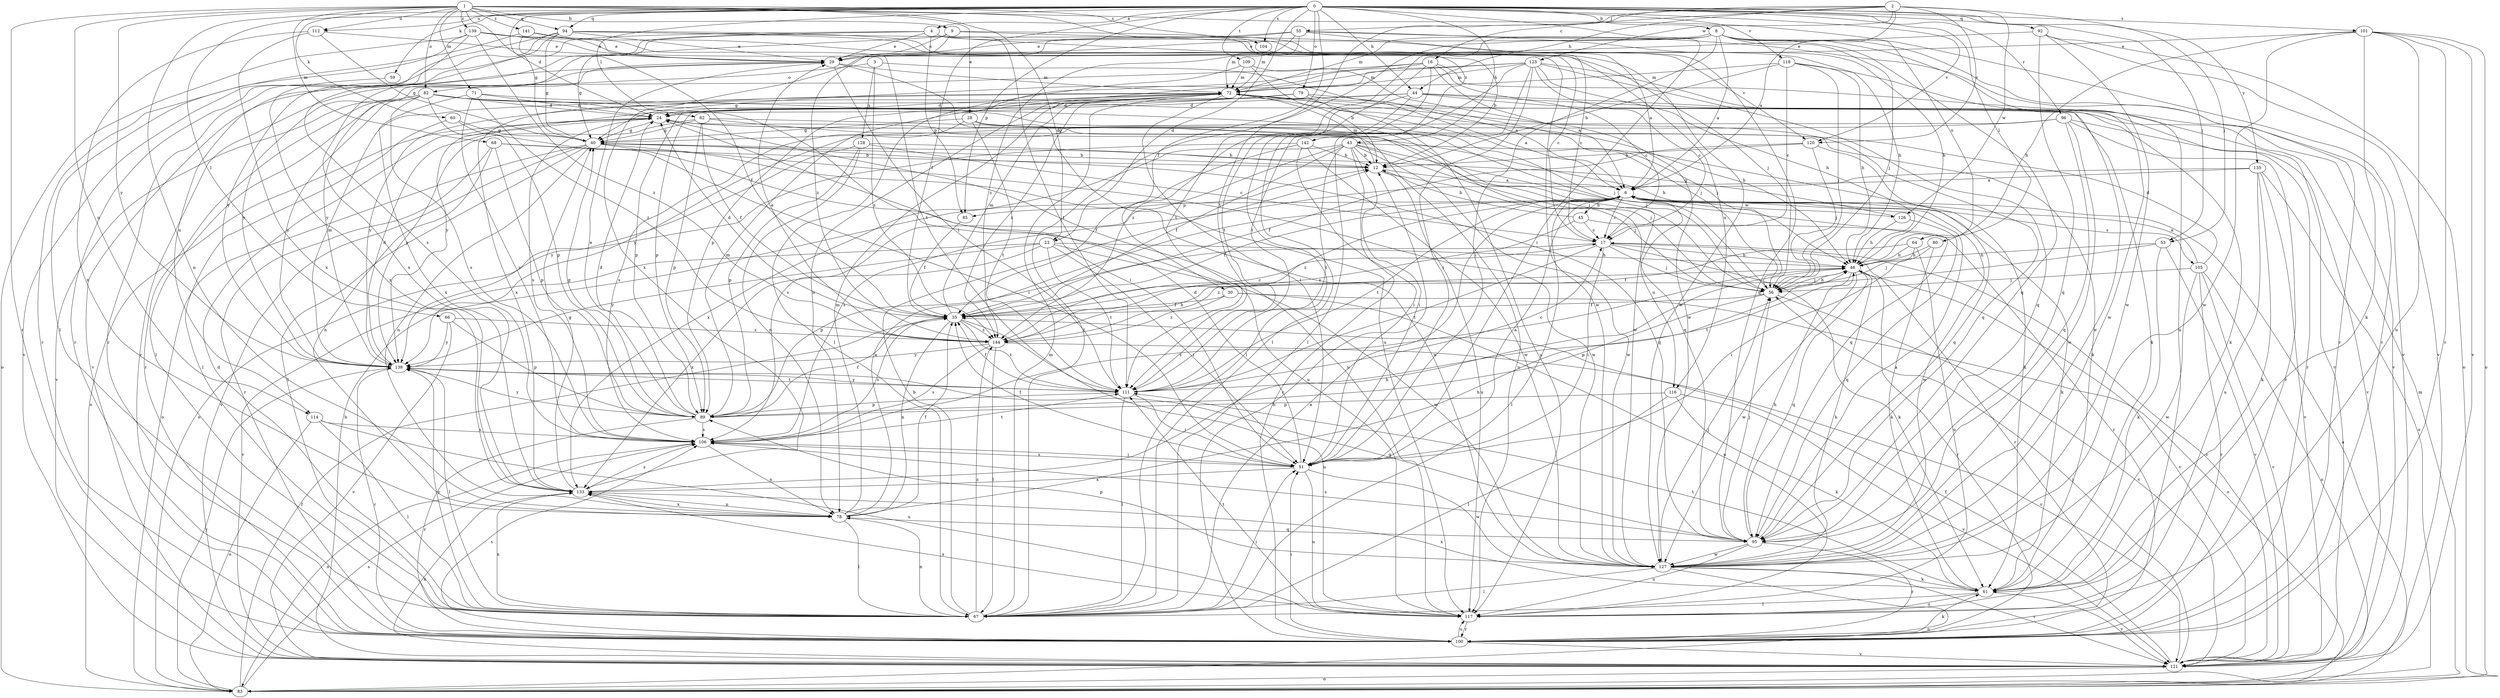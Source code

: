 strict digraph  {
0;
1;
2;
3;
4;
6;
8;
9;
12;
16;
17;
23;
24;
28;
29;
30;
35;
40;
43;
44;
45;
46;
51;
53;
55;
56;
59;
60;
61;
62;
64;
66;
67;
68;
71;
72;
78;
79;
80;
82;
83;
85;
89;
92;
94;
95;
96;
100;
101;
104;
105;
106;
109;
111;
112;
114;
116;
117;
118;
120;
121;
123;
126;
127;
128;
133;
135;
138;
139;
141;
142;
144;
0 -> 4  [label=a];
0 -> 8  [label=b];
0 -> 23  [label=d];
0 -> 30  [label=f];
0 -> 35  [label=f];
0 -> 40  [label=g];
0 -> 43  [label=h];
0 -> 44  [label=h];
0 -> 51  [label=i];
0 -> 53  [label=j];
0 -> 59  [label=k];
0 -> 62  [label=l];
0 -> 64  [label=l];
0 -> 66  [label=l];
0 -> 78  [label=n];
0 -> 79  [label=o];
0 -> 85  [label=p];
0 -> 92  [label=q];
0 -> 94  [label=q];
0 -> 96  [label=r];
0 -> 101  [label=s];
0 -> 104  [label=s];
0 -> 109  [label=t];
0 -> 112  [label=u];
0 -> 118  [label=v];
0 -> 120  [label=v];
0 -> 135  [label=y];
1 -> 9  [label=b];
1 -> 23  [label=d];
1 -> 24  [label=d];
1 -> 28  [label=e];
1 -> 60  [label=k];
1 -> 68  [label=m];
1 -> 71  [label=m];
1 -> 80  [label=o];
1 -> 82  [label=o];
1 -> 94  [label=q];
1 -> 100  [label=r];
1 -> 104  [label=s];
1 -> 112  [label=u];
1 -> 114  [label=u];
1 -> 138  [label=y];
1 -> 139  [label=z];
1 -> 141  [label=z];
1 -> 142  [label=z];
2 -> 6  [label=a];
2 -> 16  [label=c];
2 -> 44  [label=h];
2 -> 53  [label=j];
2 -> 55  [label=j];
2 -> 111  [label=t];
2 -> 120  [label=v];
2 -> 123  [label=w];
2 -> 126  [label=w];
3 -> 6  [label=a];
3 -> 82  [label=o];
3 -> 128  [label=x];
3 -> 144  [label=z];
4 -> 29  [label=e];
4 -> 85  [label=p];
4 -> 100  [label=r];
4 -> 111  [label=t];
4 -> 114  [label=u];
4 -> 116  [label=u];
4 -> 120  [label=v];
4 -> 133  [label=x];
6 -> 17  [label=c];
6 -> 35  [label=f];
6 -> 45  [label=h];
6 -> 61  [label=k];
6 -> 67  [label=l];
6 -> 85  [label=p];
6 -> 105  [label=s];
6 -> 111  [label=t];
6 -> 116  [label=u];
6 -> 126  [label=w];
6 -> 127  [label=w];
6 -> 144  [label=z];
8 -> 6  [label=a];
8 -> 29  [label=e];
8 -> 51  [label=i];
8 -> 56  [label=j];
8 -> 67  [label=l];
8 -> 72  [label=m];
8 -> 95  [label=q];
8 -> 100  [label=r];
8 -> 111  [label=t];
8 -> 117  [label=u];
8 -> 121  [label=v];
9 -> 17  [label=c];
9 -> 29  [label=e];
9 -> 40  [label=g];
9 -> 95  [label=q];
9 -> 144  [label=z];
12 -> 6  [label=a];
12 -> 56  [label=j];
12 -> 72  [label=m];
12 -> 117  [label=u];
16 -> 6  [label=a];
16 -> 17  [label=c];
16 -> 40  [label=g];
16 -> 67  [label=l];
16 -> 72  [label=m];
16 -> 111  [label=t];
16 -> 121  [label=v];
16 -> 138  [label=y];
17 -> 46  [label=h];
17 -> 51  [label=i];
17 -> 56  [label=j];
17 -> 61  [label=k];
17 -> 89  [label=p];
17 -> 100  [label=r];
17 -> 111  [label=t];
23 -> 46  [label=h];
23 -> 51  [label=i];
23 -> 111  [label=t];
23 -> 121  [label=v];
23 -> 127  [label=w];
23 -> 133  [label=x];
23 -> 138  [label=y];
24 -> 40  [label=g];
24 -> 46  [label=h];
24 -> 61  [label=k];
24 -> 83  [label=o];
24 -> 106  [label=s];
24 -> 117  [label=u];
28 -> 40  [label=g];
28 -> 56  [label=j];
28 -> 95  [label=q];
28 -> 106  [label=s];
28 -> 111  [label=t];
29 -> 72  [label=m];
29 -> 100  [label=r];
29 -> 111  [label=t];
29 -> 117  [label=u];
29 -> 121  [label=v];
29 -> 138  [label=y];
30 -> 35  [label=f];
30 -> 83  [label=o];
30 -> 117  [label=u];
30 -> 144  [label=z];
35 -> 17  [label=c];
35 -> 24  [label=d];
35 -> 72  [label=m];
35 -> 78  [label=n];
35 -> 106  [label=s];
35 -> 111  [label=t];
35 -> 117  [label=u];
35 -> 144  [label=z];
40 -> 12  [label=b];
40 -> 67  [label=l];
40 -> 78  [label=n];
40 -> 83  [label=o];
40 -> 95  [label=q];
40 -> 117  [label=u];
40 -> 121  [label=v];
40 -> 127  [label=w];
43 -> 12  [label=b];
43 -> 35  [label=f];
43 -> 51  [label=i];
43 -> 56  [label=j];
43 -> 61  [label=k];
43 -> 95  [label=q];
43 -> 100  [label=r];
43 -> 106  [label=s];
43 -> 111  [label=t];
43 -> 127  [label=w];
43 -> 133  [label=x];
44 -> 24  [label=d];
44 -> 61  [label=k];
44 -> 67  [label=l];
44 -> 100  [label=r];
44 -> 127  [label=w];
44 -> 138  [label=y];
44 -> 144  [label=z];
45 -> 12  [label=b];
45 -> 17  [label=c];
45 -> 100  [label=r];
45 -> 144  [label=z];
46 -> 56  [label=j];
46 -> 95  [label=q];
46 -> 100  [label=r];
46 -> 106  [label=s];
46 -> 111  [label=t];
46 -> 121  [label=v];
46 -> 127  [label=w];
51 -> 6  [label=a];
51 -> 24  [label=d];
51 -> 35  [label=f];
51 -> 106  [label=s];
51 -> 117  [label=u];
51 -> 127  [label=w];
51 -> 133  [label=x];
53 -> 46  [label=h];
53 -> 61  [label=k];
53 -> 121  [label=v];
53 -> 144  [label=z];
55 -> 6  [label=a];
55 -> 29  [label=e];
55 -> 46  [label=h];
55 -> 72  [label=m];
55 -> 100  [label=r];
55 -> 133  [label=x];
55 -> 144  [label=z];
56 -> 35  [label=f];
56 -> 46  [label=h];
56 -> 89  [label=p];
56 -> 121  [label=v];
59 -> 133  [label=x];
60 -> 40  [label=g];
60 -> 51  [label=i];
60 -> 67  [label=l];
61 -> 67  [label=l];
61 -> 111  [label=t];
61 -> 117  [label=u];
61 -> 121  [label=v];
61 -> 133  [label=x];
62 -> 35  [label=f];
62 -> 40  [label=g];
62 -> 56  [label=j];
62 -> 89  [label=p];
62 -> 117  [label=u];
62 -> 138  [label=y];
64 -> 35  [label=f];
64 -> 46  [label=h];
64 -> 56  [label=j];
64 -> 117  [label=u];
66 -> 89  [label=p];
66 -> 121  [label=v];
66 -> 138  [label=y];
66 -> 144  [label=z];
67 -> 6  [label=a];
67 -> 12  [label=b];
67 -> 24  [label=d];
67 -> 51  [label=i];
67 -> 72  [label=m];
67 -> 78  [label=n];
67 -> 133  [label=x];
67 -> 138  [label=y];
67 -> 144  [label=z];
68 -> 12  [label=b];
68 -> 78  [label=n];
68 -> 89  [label=p];
68 -> 100  [label=r];
68 -> 127  [label=w];
71 -> 24  [label=d];
71 -> 56  [label=j];
71 -> 106  [label=s];
71 -> 133  [label=x];
71 -> 144  [label=z];
72 -> 24  [label=d];
72 -> 46  [label=h];
72 -> 51  [label=i];
72 -> 56  [label=j];
72 -> 89  [label=p];
72 -> 95  [label=q];
72 -> 133  [label=x];
72 -> 144  [label=z];
78 -> 6  [label=a];
78 -> 35  [label=f];
78 -> 46  [label=h];
78 -> 67  [label=l];
78 -> 72  [label=m];
78 -> 95  [label=q];
78 -> 133  [label=x];
79 -> 6  [label=a];
79 -> 24  [label=d];
79 -> 56  [label=j];
79 -> 89  [label=p];
79 -> 117  [label=u];
79 -> 138  [label=y];
80 -> 46  [label=h];
80 -> 51  [label=i];
80 -> 61  [label=k];
82 -> 24  [label=d];
82 -> 51  [label=i];
82 -> 61  [label=k];
82 -> 67  [label=l];
82 -> 89  [label=p];
82 -> 100  [label=r];
82 -> 106  [label=s];
82 -> 121  [label=v];
82 -> 127  [label=w];
82 -> 138  [label=y];
83 -> 6  [label=a];
83 -> 35  [label=f];
83 -> 72  [label=m];
83 -> 106  [label=s];
83 -> 138  [label=y];
85 -> 35  [label=f];
89 -> 24  [label=d];
89 -> 29  [label=e];
89 -> 35  [label=f];
89 -> 40  [label=g];
89 -> 72  [label=m];
89 -> 100  [label=r];
89 -> 106  [label=s];
89 -> 138  [label=y];
92 -> 29  [label=e];
92 -> 83  [label=o];
92 -> 95  [label=q];
92 -> 121  [label=v];
92 -> 127  [label=w];
94 -> 12  [label=b];
94 -> 29  [label=e];
94 -> 40  [label=g];
94 -> 46  [label=h];
94 -> 56  [label=j];
94 -> 100  [label=r];
94 -> 106  [label=s];
94 -> 121  [label=v];
95 -> 6  [label=a];
95 -> 46  [label=h];
95 -> 56  [label=j];
95 -> 100  [label=r];
95 -> 106  [label=s];
95 -> 117  [label=u];
95 -> 127  [label=w];
96 -> 40  [label=g];
96 -> 95  [label=q];
96 -> 100  [label=r];
96 -> 121  [label=v];
96 -> 127  [label=w];
96 -> 138  [label=y];
100 -> 12  [label=b];
100 -> 51  [label=i];
100 -> 61  [label=k];
100 -> 106  [label=s];
100 -> 117  [label=u];
100 -> 121  [label=v];
101 -> 29  [label=e];
101 -> 46  [label=h];
101 -> 61  [label=k];
101 -> 83  [label=o];
101 -> 100  [label=r];
101 -> 117  [label=u];
101 -> 121  [label=v];
101 -> 127  [label=w];
104 -> 72  [label=m];
104 -> 127  [label=w];
105 -> 6  [label=a];
105 -> 24  [label=d];
105 -> 56  [label=j];
105 -> 83  [label=o];
105 -> 100  [label=r];
105 -> 121  [label=v];
105 -> 127  [label=w];
106 -> 51  [label=i];
106 -> 78  [label=n];
106 -> 83  [label=o];
106 -> 111  [label=t];
109 -> 12  [label=b];
109 -> 67  [label=l];
109 -> 72  [label=m];
109 -> 127  [label=w];
111 -> 17  [label=c];
111 -> 35  [label=f];
111 -> 51  [label=i];
111 -> 67  [label=l];
111 -> 89  [label=p];
111 -> 138  [label=y];
112 -> 29  [label=e];
112 -> 40  [label=g];
112 -> 78  [label=n];
112 -> 133  [label=x];
114 -> 67  [label=l];
114 -> 83  [label=o];
114 -> 106  [label=s];
114 -> 117  [label=u];
116 -> 61  [label=k];
116 -> 67  [label=l];
116 -> 89  [label=p];
116 -> 121  [label=v];
117 -> 100  [label=r];
117 -> 111  [label=t];
117 -> 133  [label=x];
118 -> 12  [label=b];
118 -> 17  [label=c];
118 -> 46  [label=h];
118 -> 56  [label=j];
118 -> 72  [label=m];
118 -> 121  [label=v];
120 -> 12  [label=b];
120 -> 35  [label=f];
120 -> 56  [label=j];
120 -> 95  [label=q];
121 -> 12  [label=b];
121 -> 17  [label=c];
121 -> 35  [label=f];
121 -> 56  [label=j];
121 -> 83  [label=o];
121 -> 133  [label=x];
123 -> 17  [label=c];
123 -> 46  [label=h];
123 -> 51  [label=i];
123 -> 67  [label=l];
123 -> 72  [label=m];
123 -> 78  [label=n];
123 -> 89  [label=p];
123 -> 95  [label=q];
123 -> 111  [label=t];
123 -> 127  [label=w];
126 -> 40  [label=g];
126 -> 46  [label=h];
126 -> 95  [label=q];
127 -> 46  [label=h];
127 -> 56  [label=j];
127 -> 61  [label=k];
127 -> 67  [label=l];
127 -> 83  [label=o];
127 -> 89  [label=p];
127 -> 121  [label=v];
128 -> 12  [label=b];
128 -> 17  [label=c];
128 -> 78  [label=n];
128 -> 89  [label=p];
128 -> 138  [label=y];
133 -> 40  [label=g];
133 -> 46  [label=h];
133 -> 78  [label=n];
133 -> 106  [label=s];
135 -> 6  [label=a];
135 -> 61  [label=k];
135 -> 83  [label=o];
135 -> 106  [label=s];
135 -> 117  [label=u];
135 -> 121  [label=v];
138 -> 24  [label=d];
138 -> 67  [label=l];
138 -> 72  [label=m];
138 -> 95  [label=q];
138 -> 100  [label=r];
138 -> 111  [label=t];
139 -> 17  [label=c];
139 -> 29  [label=e];
139 -> 67  [label=l];
139 -> 83  [label=o];
139 -> 127  [label=w];
139 -> 138  [label=y];
139 -> 144  [label=z];
141 -> 29  [label=e];
141 -> 35  [label=f];
141 -> 100  [label=r];
141 -> 111  [label=t];
142 -> 12  [label=b];
142 -> 35  [label=f];
142 -> 51  [label=i];
142 -> 83  [label=o];
142 -> 127  [label=w];
144 -> 29  [label=e];
144 -> 46  [label=h];
144 -> 67  [label=l];
144 -> 106  [label=s];
144 -> 121  [label=v];
144 -> 138  [label=y];
}
